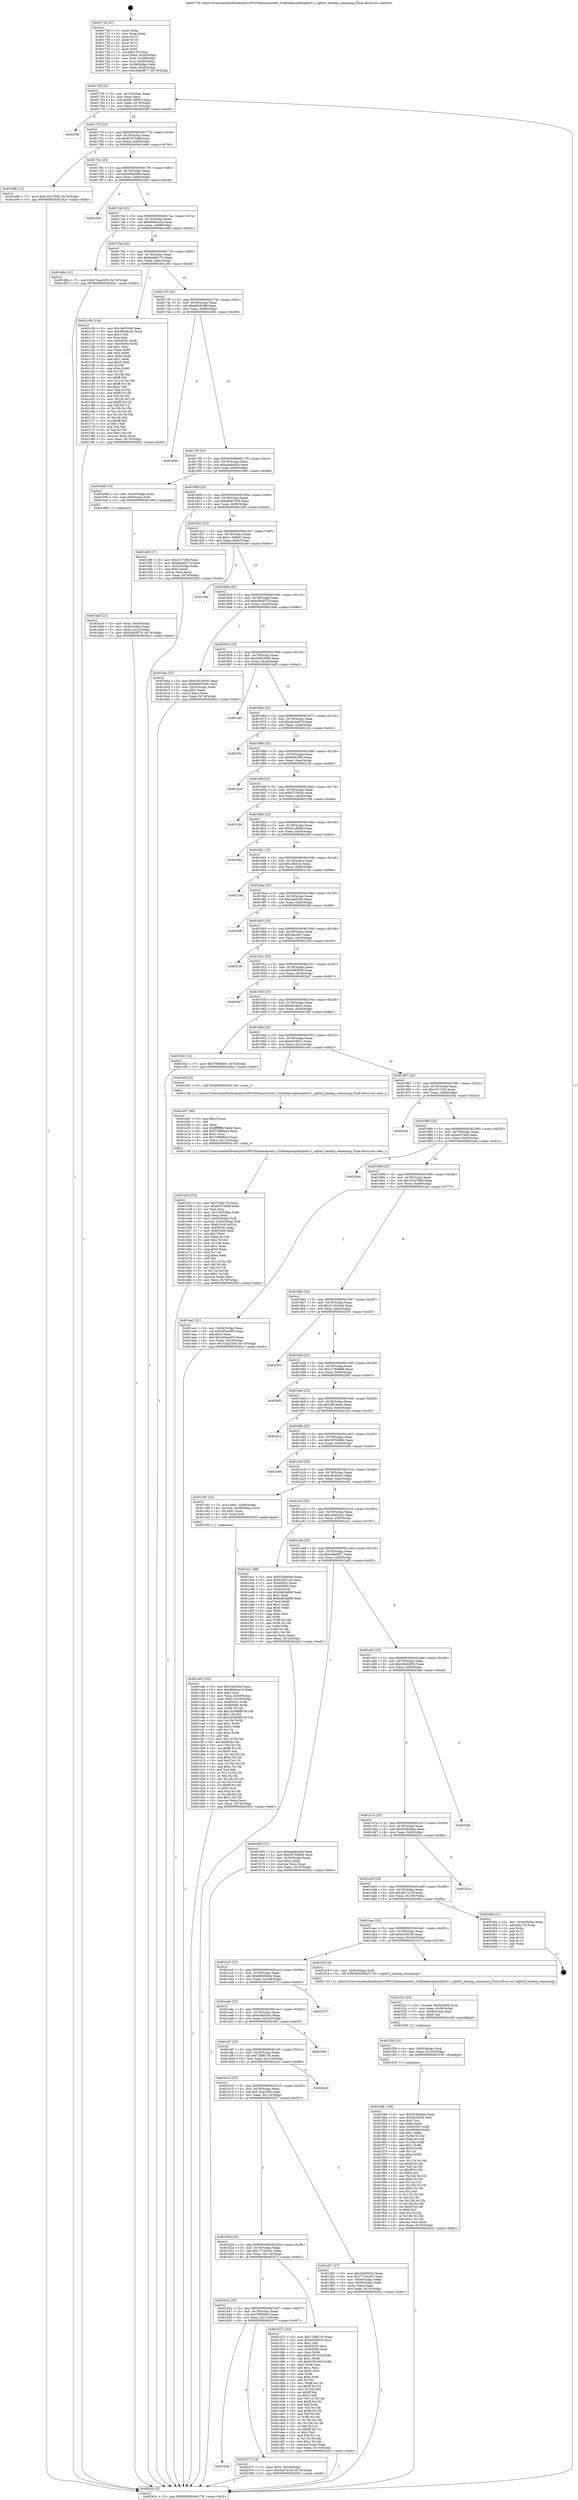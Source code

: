digraph "0x401730" {
  label = "0x401730 (/mnt/c/Users/mathe/Desktop/tcc/POCII/binaries/extr_Craftdepssqlitesqlite3.c_sqlite3_backup_remaining_Final-ollvm.out::main(0))"
  labelloc = "t"
  node[shape=record]

  Entry [label="",width=0.3,height=0.3,shape=circle,fillcolor=black,style=filled]
  "0x40175f" [label="{
     0x40175f [23]\l
     | [instrs]\l
     &nbsp;&nbsp;0x40175f \<+3\>: mov -0x74(%rbp),%eax\l
     &nbsp;&nbsp;0x401762 \<+2\>: mov %eax,%ecx\l
     &nbsp;&nbsp;0x401764 \<+6\>: sub $0x811df934,%ecx\l
     &nbsp;&nbsp;0x40176a \<+3\>: mov %eax,-0x78(%rbp)\l
     &nbsp;&nbsp;0x40176d \<+3\>: mov %ecx,-0x7c(%rbp)\l
     &nbsp;&nbsp;0x401770 \<+6\>: je 00000000004025f6 \<main+0xec6\>\l
  }"]
  "0x4025f6" [label="{
     0x4025f6\l
  }", style=dashed]
  "0x401776" [label="{
     0x401776 [22]\l
     | [instrs]\l
     &nbsp;&nbsp;0x401776 \<+5\>: jmp 000000000040177b \<main+0x4b\>\l
     &nbsp;&nbsp;0x40177b \<+3\>: mov -0x78(%rbp),%eax\l
     &nbsp;&nbsp;0x40177e \<+5\>: sub $0x819756df,%eax\l
     &nbsp;&nbsp;0x401783 \<+3\>: mov %eax,-0x80(%rbp)\l
     &nbsp;&nbsp;0x401786 \<+6\>: je 0000000000401e96 \<main+0x766\>\l
  }"]
  Exit [label="",width=0.3,height=0.3,shape=circle,fillcolor=black,style=filled,peripheries=2]
  "0x401e96" [label="{
     0x401e96 [12]\l
     | [instrs]\l
     &nbsp;&nbsp;0x401e96 \<+7\>: movl $0x142a79d9,-0x74(%rbp)\l
     &nbsp;&nbsp;0x401e9d \<+5\>: jmp 000000000040262c \<main+0xefc\>\l
  }"]
  "0x40178c" [label="{
     0x40178c [25]\l
     | [instrs]\l
     &nbsp;&nbsp;0x40178c \<+5\>: jmp 0000000000401791 \<main+0x61\>\l
     &nbsp;&nbsp;0x401791 \<+3\>: mov -0x78(%rbp),%eax\l
     &nbsp;&nbsp;0x401794 \<+5\>: sub $0x84fa5b8d,%eax\l
     &nbsp;&nbsp;0x401799 \<+6\>: mov %eax,-0x84(%rbp)\l
     &nbsp;&nbsp;0x40179f \<+6\>: je 0000000000402269 \<main+0xb39\>\l
  }"]
  "0x401b5b" [label="{
     0x401b5b\l
  }", style=dashed]
  "0x402269" [label="{
     0x402269\l
  }", style=dashed]
  "0x4017a5" [label="{
     0x4017a5 [25]\l
     | [instrs]\l
     &nbsp;&nbsp;0x4017a5 \<+5\>: jmp 00000000004017aa \<main+0x7a\>\l
     &nbsp;&nbsp;0x4017aa \<+3\>: mov -0x78(%rbp),%eax\l
     &nbsp;&nbsp;0x4017ad \<+5\>: sub $0x86b6ca1d,%eax\l
     &nbsp;&nbsp;0x4017b2 \<+6\>: mov %eax,-0x88(%rbp)\l
     &nbsp;&nbsp;0x4017b8 \<+6\>: je 0000000000401d4b \<main+0x61b\>\l
  }"]
  "0x402477" [label="{
     0x402477 [19]\l
     | [instrs]\l
     &nbsp;&nbsp;0x402477 \<+7\>: movl $0x0,-0x34(%rbp)\l
     &nbsp;&nbsp;0x40247e \<+7\>: movl $0x5a57a10f,-0x74(%rbp)\l
     &nbsp;&nbsp;0x402485 \<+5\>: jmp 000000000040262c \<main+0xefc\>\l
  }"]
  "0x401d4b" [label="{
     0x401d4b [12]\l
     | [instrs]\l
     &nbsp;&nbsp;0x401d4b \<+7\>: movl $0x73aa3295,-0x74(%rbp)\l
     &nbsp;&nbsp;0x401d52 \<+5\>: jmp 000000000040262c \<main+0xefc\>\l
  }"]
  "0x4017be" [label="{
     0x4017be [25]\l
     | [instrs]\l
     &nbsp;&nbsp;0x4017be \<+5\>: jmp 00000000004017c3 \<main+0x93\>\l
     &nbsp;&nbsp;0x4017c3 \<+3\>: mov -0x78(%rbp),%eax\l
     &nbsp;&nbsp;0x4017c6 \<+5\>: sub $0x8ad49170,%eax\l
     &nbsp;&nbsp;0x4017cb \<+6\>: mov %eax,-0x8c(%rbp)\l
     &nbsp;&nbsp;0x4017d1 \<+6\>: je 0000000000401c0b \<main+0x4db\>\l
  }"]
  "0x401f48" [label="{
     0x401f48 [138]\l
     | [instrs]\l
     &nbsp;&nbsp;0x401f48 \<+5\>: mov $0x554b40ae,%eax\l
     &nbsp;&nbsp;0x401f4d \<+5\>: mov $0x9e34d32,%esi\l
     &nbsp;&nbsp;0x401f52 \<+2\>: mov $0x1,%cl\l
     &nbsp;&nbsp;0x401f54 \<+2\>: xor %edx,%edx\l
     &nbsp;&nbsp;0x401f56 \<+8\>: mov 0x40505c,%r8d\l
     &nbsp;&nbsp;0x401f5e \<+8\>: mov 0x405060,%r9d\l
     &nbsp;&nbsp;0x401f66 \<+3\>: sub $0x1,%edx\l
     &nbsp;&nbsp;0x401f69 \<+3\>: mov %r8d,%r10d\l
     &nbsp;&nbsp;0x401f6c \<+3\>: add %edx,%r10d\l
     &nbsp;&nbsp;0x401f6f \<+4\>: imul %r10d,%r8d\l
     &nbsp;&nbsp;0x401f73 \<+4\>: and $0x1,%r8d\l
     &nbsp;&nbsp;0x401f77 \<+4\>: cmp $0x0,%r8d\l
     &nbsp;&nbsp;0x401f7b \<+4\>: sete %r11b\l
     &nbsp;&nbsp;0x401f7f \<+4\>: cmp $0xa,%r9d\l
     &nbsp;&nbsp;0x401f83 \<+3\>: setl %bl\l
     &nbsp;&nbsp;0x401f86 \<+3\>: mov %r11b,%r14b\l
     &nbsp;&nbsp;0x401f89 \<+4\>: xor $0xff,%r14b\l
     &nbsp;&nbsp;0x401f8d \<+3\>: mov %bl,%r15b\l
     &nbsp;&nbsp;0x401f90 \<+4\>: xor $0xff,%r15b\l
     &nbsp;&nbsp;0x401f94 \<+3\>: xor $0x0,%cl\l
     &nbsp;&nbsp;0x401f97 \<+3\>: mov %r14b,%r12b\l
     &nbsp;&nbsp;0x401f9a \<+4\>: and $0x0,%r12b\l
     &nbsp;&nbsp;0x401f9e \<+3\>: and %cl,%r11b\l
     &nbsp;&nbsp;0x401fa1 \<+3\>: mov %r15b,%r13b\l
     &nbsp;&nbsp;0x401fa4 \<+4\>: and $0x0,%r13b\l
     &nbsp;&nbsp;0x401fa8 \<+2\>: and %cl,%bl\l
     &nbsp;&nbsp;0x401faa \<+3\>: or %r11b,%r12b\l
     &nbsp;&nbsp;0x401fad \<+3\>: or %bl,%r13b\l
     &nbsp;&nbsp;0x401fb0 \<+3\>: xor %r13b,%r12b\l
     &nbsp;&nbsp;0x401fb3 \<+3\>: or %r15b,%r14b\l
     &nbsp;&nbsp;0x401fb6 \<+4\>: xor $0xff,%r14b\l
     &nbsp;&nbsp;0x401fba \<+3\>: or $0x0,%cl\l
     &nbsp;&nbsp;0x401fbd \<+3\>: and %cl,%r14b\l
     &nbsp;&nbsp;0x401fc0 \<+3\>: or %r14b,%r12b\l
     &nbsp;&nbsp;0x401fc3 \<+4\>: test $0x1,%r12b\l
     &nbsp;&nbsp;0x401fc7 \<+3\>: cmovne %esi,%eax\l
     &nbsp;&nbsp;0x401fca \<+3\>: mov %eax,-0x74(%rbp)\l
     &nbsp;&nbsp;0x401fcd \<+5\>: jmp 000000000040262c \<main+0xefc\>\l
  }"]
  "0x401c0b" [label="{
     0x401c0b [134]\l
     | [instrs]\l
     &nbsp;&nbsp;0x401c0b \<+5\>: mov $0x3ad534d,%eax\l
     &nbsp;&nbsp;0x401c10 \<+5\>: mov $0x39ce9c42,%ecx\l
     &nbsp;&nbsp;0x401c15 \<+2\>: mov $0x1,%dl\l
     &nbsp;&nbsp;0x401c17 \<+2\>: xor %esi,%esi\l
     &nbsp;&nbsp;0x401c19 \<+7\>: mov 0x40505c,%edi\l
     &nbsp;&nbsp;0x401c20 \<+8\>: mov 0x405060,%r8d\l
     &nbsp;&nbsp;0x401c28 \<+3\>: sub $0x1,%esi\l
     &nbsp;&nbsp;0x401c2b \<+3\>: mov %edi,%r9d\l
     &nbsp;&nbsp;0x401c2e \<+3\>: add %esi,%r9d\l
     &nbsp;&nbsp;0x401c31 \<+4\>: imul %r9d,%edi\l
     &nbsp;&nbsp;0x401c35 \<+3\>: and $0x1,%edi\l
     &nbsp;&nbsp;0x401c38 \<+3\>: cmp $0x0,%edi\l
     &nbsp;&nbsp;0x401c3b \<+4\>: sete %r10b\l
     &nbsp;&nbsp;0x401c3f \<+4\>: cmp $0xa,%r8d\l
     &nbsp;&nbsp;0x401c43 \<+4\>: setl %r11b\l
     &nbsp;&nbsp;0x401c47 \<+3\>: mov %r10b,%bl\l
     &nbsp;&nbsp;0x401c4a \<+3\>: xor $0xff,%bl\l
     &nbsp;&nbsp;0x401c4d \<+3\>: mov %r11b,%r14b\l
     &nbsp;&nbsp;0x401c50 \<+4\>: xor $0xff,%r14b\l
     &nbsp;&nbsp;0x401c54 \<+3\>: xor $0x1,%dl\l
     &nbsp;&nbsp;0x401c57 \<+3\>: mov %bl,%r15b\l
     &nbsp;&nbsp;0x401c5a \<+4\>: and $0xff,%r15b\l
     &nbsp;&nbsp;0x401c5e \<+3\>: and %dl,%r10b\l
     &nbsp;&nbsp;0x401c61 \<+3\>: mov %r14b,%r12b\l
     &nbsp;&nbsp;0x401c64 \<+4\>: and $0xff,%r12b\l
     &nbsp;&nbsp;0x401c68 \<+3\>: and %dl,%r11b\l
     &nbsp;&nbsp;0x401c6b \<+3\>: or %r10b,%r15b\l
     &nbsp;&nbsp;0x401c6e \<+3\>: or %r11b,%r12b\l
     &nbsp;&nbsp;0x401c71 \<+3\>: xor %r12b,%r15b\l
     &nbsp;&nbsp;0x401c74 \<+3\>: or %r14b,%bl\l
     &nbsp;&nbsp;0x401c77 \<+3\>: xor $0xff,%bl\l
     &nbsp;&nbsp;0x401c7a \<+3\>: or $0x1,%dl\l
     &nbsp;&nbsp;0x401c7d \<+2\>: and %dl,%bl\l
     &nbsp;&nbsp;0x401c7f \<+3\>: or %bl,%r15b\l
     &nbsp;&nbsp;0x401c82 \<+4\>: test $0x1,%r15b\l
     &nbsp;&nbsp;0x401c86 \<+3\>: cmovne %ecx,%eax\l
     &nbsp;&nbsp;0x401c89 \<+3\>: mov %eax,-0x74(%rbp)\l
     &nbsp;&nbsp;0x401c8c \<+5\>: jmp 000000000040262c \<main+0xefc\>\l
  }"]
  "0x4017d7" [label="{
     0x4017d7 [25]\l
     | [instrs]\l
     &nbsp;&nbsp;0x4017d7 \<+5\>: jmp 00000000004017dc \<main+0xac\>\l
     &nbsp;&nbsp;0x4017dc \<+3\>: mov -0x78(%rbp),%eax\l
     &nbsp;&nbsp;0x4017df \<+5\>: sub $0xa064c0f8,%eax\l
     &nbsp;&nbsp;0x4017e4 \<+6\>: mov %eax,-0x90(%rbp)\l
     &nbsp;&nbsp;0x4017ea \<+6\>: je 0000000000402466 \<main+0xd36\>\l
  }"]
  "0x401f39" [label="{
     0x401f39 [15]\l
     | [instrs]\l
     &nbsp;&nbsp;0x401f39 \<+4\>: mov -0x50(%rbp),%rdi\l
     &nbsp;&nbsp;0x401f3d \<+6\>: mov %eax,-0x124(%rbp)\l
     &nbsp;&nbsp;0x401f43 \<+5\>: call 0000000000401030 \<free@plt\>\l
     | [calls]\l
     &nbsp;&nbsp;0x401030 \{1\} (unknown)\l
  }"]
  "0x402466" [label="{
     0x402466\l
  }", style=dashed]
  "0x4017f0" [label="{
     0x4017f0 [25]\l
     | [instrs]\l
     &nbsp;&nbsp;0x4017f0 \<+5\>: jmp 00000000004017f5 \<main+0xc5\>\l
     &nbsp;&nbsp;0x4017f5 \<+3\>: mov -0x78(%rbp),%eax\l
     &nbsp;&nbsp;0x4017f8 \<+5\>: sub $0xaaa6a43d,%eax\l
     &nbsp;&nbsp;0x4017fd \<+6\>: mov %eax,-0x94(%rbp)\l
     &nbsp;&nbsp;0x401803 \<+6\>: je 0000000000401b98 \<main+0x468\>\l
  }"]
  "0x401f22" [label="{
     0x401f22 [23]\l
     | [instrs]\l
     &nbsp;&nbsp;0x401f22 \<+10\>: movabs $0x4030d6,%rdi\l
     &nbsp;&nbsp;0x401f2c \<+3\>: mov %eax,-0x58(%rbp)\l
     &nbsp;&nbsp;0x401f2f \<+3\>: mov -0x58(%rbp),%esi\l
     &nbsp;&nbsp;0x401f32 \<+2\>: mov $0x0,%al\l
     &nbsp;&nbsp;0x401f34 \<+5\>: call 0000000000401040 \<printf@plt\>\l
     | [calls]\l
     &nbsp;&nbsp;0x401040 \{1\} (unknown)\l
  }"]
  "0x401b98" [label="{
     0x401b98 [13]\l
     | [instrs]\l
     &nbsp;&nbsp;0x401b98 \<+4\>: mov -0x40(%rbp),%rax\l
     &nbsp;&nbsp;0x401b9c \<+4\>: mov 0x8(%rax),%rdi\l
     &nbsp;&nbsp;0x401ba0 \<+5\>: call 0000000000401060 \<atoi@plt\>\l
     | [calls]\l
     &nbsp;&nbsp;0x401060 \{1\} (unknown)\l
  }"]
  "0x401809" [label="{
     0x401809 [25]\l
     | [instrs]\l
     &nbsp;&nbsp;0x401809 \<+5\>: jmp 000000000040180e \<main+0xde\>\l
     &nbsp;&nbsp;0x40180e \<+3\>: mov -0x78(%rbp),%eax\l
     &nbsp;&nbsp;0x401811 \<+5\>: sub $0xb8de7004,%eax\l
     &nbsp;&nbsp;0x401816 \<+6\>: mov %eax,-0x98(%rbp)\l
     &nbsp;&nbsp;0x40181c \<+6\>: je 0000000000401bf0 \<main+0x4c0\>\l
  }"]
  "0x401e2f" [label="{
     0x401e2f [103]\l
     | [instrs]\l
     &nbsp;&nbsp;0x401e2f \<+5\>: mov $0x720fb730,%ecx\l
     &nbsp;&nbsp;0x401e34 \<+5\>: mov $0x819756df,%edx\l
     &nbsp;&nbsp;0x401e39 \<+2\>: xor %esi,%esi\l
     &nbsp;&nbsp;0x401e3b \<+6\>: mov -0x120(%rbp),%edi\l
     &nbsp;&nbsp;0x401e41 \<+3\>: imul %eax,%edi\l
     &nbsp;&nbsp;0x401e44 \<+4\>: mov -0x50(%rbp),%r8\l
     &nbsp;&nbsp;0x401e48 \<+4\>: movslq -0x54(%rbp),%r9\l
     &nbsp;&nbsp;0x401e4c \<+4\>: mov %edi,(%r8,%r9,4)\l
     &nbsp;&nbsp;0x401e50 \<+7\>: mov 0x40505c,%eax\l
     &nbsp;&nbsp;0x401e57 \<+7\>: mov 0x405060,%edi\l
     &nbsp;&nbsp;0x401e5e \<+3\>: sub $0x1,%esi\l
     &nbsp;&nbsp;0x401e61 \<+3\>: mov %eax,%r10d\l
     &nbsp;&nbsp;0x401e64 \<+3\>: add %esi,%r10d\l
     &nbsp;&nbsp;0x401e67 \<+4\>: imul %r10d,%eax\l
     &nbsp;&nbsp;0x401e6b \<+3\>: and $0x1,%eax\l
     &nbsp;&nbsp;0x401e6e \<+3\>: cmp $0x0,%eax\l
     &nbsp;&nbsp;0x401e71 \<+4\>: sete %r11b\l
     &nbsp;&nbsp;0x401e75 \<+3\>: cmp $0xa,%edi\l
     &nbsp;&nbsp;0x401e78 \<+3\>: setl %bl\l
     &nbsp;&nbsp;0x401e7b \<+3\>: mov %r11b,%r14b\l
     &nbsp;&nbsp;0x401e7e \<+3\>: and %bl,%r14b\l
     &nbsp;&nbsp;0x401e81 \<+3\>: xor %bl,%r11b\l
     &nbsp;&nbsp;0x401e84 \<+3\>: or %r11b,%r14b\l
     &nbsp;&nbsp;0x401e87 \<+4\>: test $0x1,%r14b\l
     &nbsp;&nbsp;0x401e8b \<+3\>: cmovne %edx,%ecx\l
     &nbsp;&nbsp;0x401e8e \<+3\>: mov %ecx,-0x74(%rbp)\l
     &nbsp;&nbsp;0x401e91 \<+5\>: jmp 000000000040262c \<main+0xefc\>\l
  }"]
  "0x401bf0" [label="{
     0x401bf0 [27]\l
     | [instrs]\l
     &nbsp;&nbsp;0x401bf0 \<+5\>: mov $0xc0173b0,%eax\l
     &nbsp;&nbsp;0x401bf5 \<+5\>: mov $0x8ad49170,%ecx\l
     &nbsp;&nbsp;0x401bfa \<+3\>: mov -0x2c(%rbp),%edx\l
     &nbsp;&nbsp;0x401bfd \<+3\>: cmp $0x0,%edx\l
     &nbsp;&nbsp;0x401c00 \<+3\>: cmove %ecx,%eax\l
     &nbsp;&nbsp;0x401c03 \<+3\>: mov %eax,-0x74(%rbp)\l
     &nbsp;&nbsp;0x401c06 \<+5\>: jmp 000000000040262c \<main+0xefc\>\l
  }"]
  "0x401822" [label="{
     0x401822 [25]\l
     | [instrs]\l
     &nbsp;&nbsp;0x401822 \<+5\>: jmp 0000000000401827 \<main+0xf7\>\l
     &nbsp;&nbsp;0x401827 \<+3\>: mov -0x78(%rbp),%eax\l
     &nbsp;&nbsp;0x40182a \<+5\>: sub $0xc13e8bf1,%eax\l
     &nbsp;&nbsp;0x40182f \<+6\>: mov %eax,-0x9c(%rbp)\l
     &nbsp;&nbsp;0x401835 \<+6\>: je 0000000000401fde \<main+0x8ae\>\l
  }"]
  "0x401e07" [label="{
     0x401e07 [40]\l
     | [instrs]\l
     &nbsp;&nbsp;0x401e07 \<+5\>: mov $0x2,%ecx\l
     &nbsp;&nbsp;0x401e0c \<+1\>: cltd\l
     &nbsp;&nbsp;0x401e0d \<+2\>: idiv %ecx\l
     &nbsp;&nbsp;0x401e0f \<+6\>: imul $0xfffffffe,%edx,%ecx\l
     &nbsp;&nbsp;0x401e15 \<+6\>: add $0x73989be3,%ecx\l
     &nbsp;&nbsp;0x401e1b \<+3\>: add $0x1,%ecx\l
     &nbsp;&nbsp;0x401e1e \<+6\>: sub $0x73989be3,%ecx\l
     &nbsp;&nbsp;0x401e24 \<+6\>: mov %ecx,-0x120(%rbp)\l
     &nbsp;&nbsp;0x401e2a \<+5\>: call 0000000000401160 \<next_i\>\l
     | [calls]\l
     &nbsp;&nbsp;0x401160 \{1\} (/mnt/c/Users/mathe/Desktop/tcc/POCII/binaries/extr_Craftdepssqlitesqlite3.c_sqlite3_backup_remaining_Final-ollvm.out::next_i)\l
  }"]
  "0x401fde" [label="{
     0x401fde\l
  }", style=dashed]
  "0x40183b" [label="{
     0x40183b [25]\l
     | [instrs]\l
     &nbsp;&nbsp;0x40183b \<+5\>: jmp 0000000000401840 \<main+0x110\>\l
     &nbsp;&nbsp;0x401840 \<+3\>: mov -0x78(%rbp),%eax\l
     &nbsp;&nbsp;0x401843 \<+5\>: sub $0xc563f579,%eax\l
     &nbsp;&nbsp;0x401848 \<+6\>: mov %eax,-0xa0(%rbp)\l
     &nbsp;&nbsp;0x40184e \<+6\>: je 0000000000401bba \<main+0x48a\>\l
  }"]
  "0x401b42" [label="{
     0x401b42 [25]\l
     | [instrs]\l
     &nbsp;&nbsp;0x401b42 \<+5\>: jmp 0000000000401b47 \<main+0x417\>\l
     &nbsp;&nbsp;0x401b47 \<+3\>: mov -0x78(%rbp),%eax\l
     &nbsp;&nbsp;0x401b4a \<+5\>: sub $0x798f48e5,%eax\l
     &nbsp;&nbsp;0x401b4f \<+6\>: mov %eax,-0x11c(%rbp)\l
     &nbsp;&nbsp;0x401b55 \<+6\>: je 0000000000402477 \<main+0xd47\>\l
  }"]
  "0x401bba" [label="{
     0x401bba [27]\l
     | [instrs]\l
     &nbsp;&nbsp;0x401bba \<+5\>: mov $0xd3824006,%eax\l
     &nbsp;&nbsp;0x401bbf \<+5\>: mov $0xb8de7004,%ecx\l
     &nbsp;&nbsp;0x401bc4 \<+3\>: mov -0x2c(%rbp),%edx\l
     &nbsp;&nbsp;0x401bc7 \<+3\>: cmp $0x1,%edx\l
     &nbsp;&nbsp;0x401bca \<+3\>: cmovl %ecx,%eax\l
     &nbsp;&nbsp;0x401bcd \<+3\>: mov %eax,-0x74(%rbp)\l
     &nbsp;&nbsp;0x401bd0 \<+5\>: jmp 000000000040262c \<main+0xefc\>\l
  }"]
  "0x401854" [label="{
     0x401854 [25]\l
     | [instrs]\l
     &nbsp;&nbsp;0x401854 \<+5\>: jmp 0000000000401859 \<main+0x129\>\l
     &nbsp;&nbsp;0x401859 \<+3\>: mov -0x78(%rbp),%eax\l
     &nbsp;&nbsp;0x40185c \<+5\>: sub $0xd3824006,%eax\l
     &nbsp;&nbsp;0x401861 \<+6\>: mov %eax,-0xa4(%rbp)\l
     &nbsp;&nbsp;0x401867 \<+6\>: je 0000000000401bd5 \<main+0x4a5\>\l
  }"]
  "0x401d72" [label="{
     0x401d72 [144]\l
     | [instrs]\l
     &nbsp;&nbsp;0x401d72 \<+5\>: mov $0x720fb730,%eax\l
     &nbsp;&nbsp;0x401d77 \<+5\>: mov $0xa029d23,%ecx\l
     &nbsp;&nbsp;0x401d7c \<+2\>: mov $0x1,%dl\l
     &nbsp;&nbsp;0x401d7e \<+7\>: mov 0x40505c,%esi\l
     &nbsp;&nbsp;0x401d85 \<+7\>: mov 0x405060,%edi\l
     &nbsp;&nbsp;0x401d8c \<+3\>: mov %esi,%r8d\l
     &nbsp;&nbsp;0x401d8f \<+7\>: add $0x61f519c8,%r8d\l
     &nbsp;&nbsp;0x401d96 \<+4\>: sub $0x1,%r8d\l
     &nbsp;&nbsp;0x401d9a \<+7\>: sub $0x61f519c8,%r8d\l
     &nbsp;&nbsp;0x401da1 \<+4\>: imul %r8d,%esi\l
     &nbsp;&nbsp;0x401da5 \<+3\>: and $0x1,%esi\l
     &nbsp;&nbsp;0x401da8 \<+3\>: cmp $0x0,%esi\l
     &nbsp;&nbsp;0x401dab \<+4\>: sete %r9b\l
     &nbsp;&nbsp;0x401daf \<+3\>: cmp $0xa,%edi\l
     &nbsp;&nbsp;0x401db2 \<+4\>: setl %r10b\l
     &nbsp;&nbsp;0x401db6 \<+3\>: mov %r9b,%r11b\l
     &nbsp;&nbsp;0x401db9 \<+4\>: xor $0xff,%r11b\l
     &nbsp;&nbsp;0x401dbd \<+3\>: mov %r10b,%bl\l
     &nbsp;&nbsp;0x401dc0 \<+3\>: xor $0xff,%bl\l
     &nbsp;&nbsp;0x401dc3 \<+3\>: xor $0x1,%dl\l
     &nbsp;&nbsp;0x401dc6 \<+3\>: mov %r11b,%r14b\l
     &nbsp;&nbsp;0x401dc9 \<+4\>: and $0xff,%r14b\l
     &nbsp;&nbsp;0x401dcd \<+3\>: and %dl,%r9b\l
     &nbsp;&nbsp;0x401dd0 \<+3\>: mov %bl,%r15b\l
     &nbsp;&nbsp;0x401dd3 \<+4\>: and $0xff,%r15b\l
     &nbsp;&nbsp;0x401dd7 \<+3\>: and %dl,%r10b\l
     &nbsp;&nbsp;0x401dda \<+3\>: or %r9b,%r14b\l
     &nbsp;&nbsp;0x401ddd \<+3\>: or %r10b,%r15b\l
     &nbsp;&nbsp;0x401de0 \<+3\>: xor %r15b,%r14b\l
     &nbsp;&nbsp;0x401de3 \<+3\>: or %bl,%r11b\l
     &nbsp;&nbsp;0x401de6 \<+4\>: xor $0xff,%r11b\l
     &nbsp;&nbsp;0x401dea \<+3\>: or $0x1,%dl\l
     &nbsp;&nbsp;0x401ded \<+3\>: and %dl,%r11b\l
     &nbsp;&nbsp;0x401df0 \<+3\>: or %r11b,%r14b\l
     &nbsp;&nbsp;0x401df3 \<+4\>: test $0x1,%r14b\l
     &nbsp;&nbsp;0x401df7 \<+3\>: cmovne %ecx,%eax\l
     &nbsp;&nbsp;0x401dfa \<+3\>: mov %eax,-0x74(%rbp)\l
     &nbsp;&nbsp;0x401dfd \<+5\>: jmp 000000000040262c \<main+0xefc\>\l
  }"]
  "0x401bd5" [label="{
     0x401bd5\l
  }", style=dashed]
  "0x40186d" [label="{
     0x40186d [25]\l
     | [instrs]\l
     &nbsp;&nbsp;0x40186d \<+5\>: jmp 0000000000401872 \<main+0x142\>\l
     &nbsp;&nbsp;0x401872 \<+3\>: mov -0x78(%rbp),%eax\l
     &nbsp;&nbsp;0x401875 \<+5\>: sub $0xda3ad97f,%eax\l
     &nbsp;&nbsp;0x40187a \<+6\>: mov %eax,-0xa8(%rbp)\l
     &nbsp;&nbsp;0x401880 \<+6\>: je 000000000040233c \<main+0xc0c\>\l
  }"]
  "0x401b29" [label="{
     0x401b29 [25]\l
     | [instrs]\l
     &nbsp;&nbsp;0x401b29 \<+5\>: jmp 0000000000401b2e \<main+0x3fe\>\l
     &nbsp;&nbsp;0x401b2e \<+3\>: mov -0x78(%rbp),%eax\l
     &nbsp;&nbsp;0x401b31 \<+5\>: sub $0x7710a341,%eax\l
     &nbsp;&nbsp;0x401b36 \<+6\>: mov %eax,-0x118(%rbp)\l
     &nbsp;&nbsp;0x401b3c \<+6\>: je 0000000000401d72 \<main+0x642\>\l
  }"]
  "0x40233c" [label="{
     0x40233c\l
  }", style=dashed]
  "0x401886" [label="{
     0x401886 [25]\l
     | [instrs]\l
     &nbsp;&nbsp;0x401886 \<+5\>: jmp 000000000040188b \<main+0x15b\>\l
     &nbsp;&nbsp;0x40188b \<+3\>: mov -0x78(%rbp),%eax\l
     &nbsp;&nbsp;0x40188e \<+5\>: sub $0xf0003f5b,%eax\l
     &nbsp;&nbsp;0x401893 \<+6\>: mov %eax,-0xac(%rbp)\l
     &nbsp;&nbsp;0x401899 \<+6\>: je 00000000004022c8 \<main+0xb98\>\l
  }"]
  "0x401d57" [label="{
     0x401d57 [27]\l
     | [instrs]\l
     &nbsp;&nbsp;0x401d57 \<+5\>: mov $0x3da6543c,%eax\l
     &nbsp;&nbsp;0x401d5c \<+5\>: mov $0x7710a341,%ecx\l
     &nbsp;&nbsp;0x401d61 \<+3\>: mov -0x54(%rbp),%edx\l
     &nbsp;&nbsp;0x401d64 \<+3\>: cmp -0x48(%rbp),%edx\l
     &nbsp;&nbsp;0x401d67 \<+3\>: cmovl %ecx,%eax\l
     &nbsp;&nbsp;0x401d6a \<+3\>: mov %eax,-0x74(%rbp)\l
     &nbsp;&nbsp;0x401d6d \<+5\>: jmp 000000000040262c \<main+0xefc\>\l
  }"]
  "0x4022c8" [label="{
     0x4022c8\l
  }", style=dashed]
  "0x40189f" [label="{
     0x40189f [25]\l
     | [instrs]\l
     &nbsp;&nbsp;0x40189f \<+5\>: jmp 00000000004018a4 \<main+0x174\>\l
     &nbsp;&nbsp;0x4018a4 \<+3\>: mov -0x78(%rbp),%eax\l
     &nbsp;&nbsp;0x4018a7 \<+5\>: sub $0xf727f63d,%eax\l
     &nbsp;&nbsp;0x4018ac \<+6\>: mov %eax,-0xb0(%rbp)\l
     &nbsp;&nbsp;0x4018b2 \<+6\>: je 0000000000402194 \<main+0xa64\>\l
  }"]
  "0x401b10" [label="{
     0x401b10 [25]\l
     | [instrs]\l
     &nbsp;&nbsp;0x401b10 \<+5\>: jmp 0000000000401b15 \<main+0x3e5\>\l
     &nbsp;&nbsp;0x401b15 \<+3\>: mov -0x78(%rbp),%eax\l
     &nbsp;&nbsp;0x401b18 \<+5\>: sub $0x73aa3295,%eax\l
     &nbsp;&nbsp;0x401b1d \<+6\>: mov %eax,-0x114(%rbp)\l
     &nbsp;&nbsp;0x401b23 \<+6\>: je 0000000000401d57 \<main+0x627\>\l
  }"]
  "0x402194" [label="{
     0x402194\l
  }", style=dashed]
  "0x4018b8" [label="{
     0x4018b8 [25]\l
     | [instrs]\l
     &nbsp;&nbsp;0x4018b8 \<+5\>: jmp 00000000004018bd \<main+0x18d\>\l
     &nbsp;&nbsp;0x4018bd \<+3\>: mov -0x78(%rbp),%eax\l
     &nbsp;&nbsp;0x4018c0 \<+5\>: sub $0xfb1c8994,%eax\l
     &nbsp;&nbsp;0x4018c5 \<+6\>: mov %eax,-0xb4(%rbp)\l
     &nbsp;&nbsp;0x4018cb \<+6\>: je 000000000040206e \<main+0x93e\>\l
  }"]
  "0x4024cd" [label="{
     0x4024cd\l
  }", style=dashed]
  "0x40206e" [label="{
     0x40206e\l
  }", style=dashed]
  "0x4018d1" [label="{
     0x4018d1 [25]\l
     | [instrs]\l
     &nbsp;&nbsp;0x4018d1 \<+5\>: jmp 00000000004018d6 \<main+0x1a6\>\l
     &nbsp;&nbsp;0x4018d6 \<+3\>: mov -0x78(%rbp),%eax\l
     &nbsp;&nbsp;0x4018d9 \<+5\>: sub $0x185fc3c,%eax\l
     &nbsp;&nbsp;0x4018de \<+6\>: mov %eax,-0xb8(%rbp)\l
     &nbsp;&nbsp;0x4018e4 \<+6\>: je 000000000040210e \<main+0x9de\>\l
  }"]
  "0x401af7" [label="{
     0x401af7 [25]\l
     | [instrs]\l
     &nbsp;&nbsp;0x401af7 \<+5\>: jmp 0000000000401afc \<main+0x3cc\>\l
     &nbsp;&nbsp;0x401afc \<+3\>: mov -0x78(%rbp),%eax\l
     &nbsp;&nbsp;0x401aff \<+5\>: sub $0x720fb730,%eax\l
     &nbsp;&nbsp;0x401b04 \<+6\>: mov %eax,-0x110(%rbp)\l
     &nbsp;&nbsp;0x401b0a \<+6\>: je 00000000004024cd \<main+0xd9d\>\l
  }"]
  "0x40210e" [label="{
     0x40210e\l
  }", style=dashed]
  "0x4018ea" [label="{
     0x4018ea [25]\l
     | [instrs]\l
     &nbsp;&nbsp;0x4018ea \<+5\>: jmp 00000000004018ef \<main+0x1bf\>\l
     &nbsp;&nbsp;0x4018ef \<+3\>: mov -0x78(%rbp),%eax\l
     &nbsp;&nbsp;0x4018f2 \<+5\>: sub $0x3ad534d,%eax\l
     &nbsp;&nbsp;0x4018f7 \<+6\>: mov %eax,-0xbc(%rbp)\l
     &nbsp;&nbsp;0x4018fd \<+6\>: je 000000000040249f \<main+0xd6f\>\l
  }"]
  "0x402583" [label="{
     0x402583\l
  }", style=dashed]
  "0x40249f" [label="{
     0x40249f\l
  }", style=dashed]
  "0x401903" [label="{
     0x401903 [25]\l
     | [instrs]\l
     &nbsp;&nbsp;0x401903 \<+5\>: jmp 0000000000401908 \<main+0x1d8\>\l
     &nbsp;&nbsp;0x401908 \<+3\>: mov -0x78(%rbp),%eax\l
     &nbsp;&nbsp;0x40190b \<+5\>: sub $0x3dcedf1,%eax\l
     &nbsp;&nbsp;0x401910 \<+6\>: mov %eax,-0xc0(%rbp)\l
     &nbsp;&nbsp;0x401916 \<+6\>: je 0000000000402330 \<main+0xc00\>\l
  }"]
  "0x401ade" [label="{
     0x401ade [25]\l
     | [instrs]\l
     &nbsp;&nbsp;0x401ade \<+5\>: jmp 0000000000401ae3 \<main+0x3b3\>\l
     &nbsp;&nbsp;0x401ae3 \<+3\>: mov -0x78(%rbp),%eax\l
     &nbsp;&nbsp;0x401ae6 \<+5\>: sub $0x6c8e950a,%eax\l
     &nbsp;&nbsp;0x401aeb \<+6\>: mov %eax,-0x10c(%rbp)\l
     &nbsp;&nbsp;0x401af1 \<+6\>: je 0000000000402583 \<main+0xe53\>\l
  }"]
  "0x402330" [label="{
     0x402330\l
  }", style=dashed]
  "0x40191c" [label="{
     0x40191c [25]\l
     | [instrs]\l
     &nbsp;&nbsp;0x40191c \<+5\>: jmp 0000000000401921 \<main+0x1f1\>\l
     &nbsp;&nbsp;0x401921 \<+3\>: mov -0x78(%rbp),%eax\l
     &nbsp;&nbsp;0x401924 \<+5\>: sub $0x5d95b64,%eax\l
     &nbsp;&nbsp;0x401929 \<+6\>: mov %eax,-0xc4(%rbp)\l
     &nbsp;&nbsp;0x40192f \<+6\>: je 00000000004020e7 \<main+0x9b7\>\l
  }"]
  "0x402275" [label="{
     0x402275\l
  }", style=dashed]
  "0x4020e7" [label="{
     0x4020e7\l
  }", style=dashed]
  "0x401935" [label="{
     0x401935 [25]\l
     | [instrs]\l
     &nbsp;&nbsp;0x401935 \<+5\>: jmp 000000000040193a \<main+0x20a\>\l
     &nbsp;&nbsp;0x40193a \<+3\>: mov -0x78(%rbp),%eax\l
     &nbsp;&nbsp;0x40193d \<+5\>: sub $0x9e34d32,%eax\l
     &nbsp;&nbsp;0x401942 \<+6\>: mov %eax,-0xc8(%rbp)\l
     &nbsp;&nbsp;0x401948 \<+6\>: je 0000000000401fd2 \<main+0x8a2\>\l
  }"]
  "0x401ac5" [label="{
     0x401ac5 [25]\l
     | [instrs]\l
     &nbsp;&nbsp;0x401ac5 \<+5\>: jmp 0000000000401aca \<main+0x39a\>\l
     &nbsp;&nbsp;0x401aca \<+3\>: mov -0x78(%rbp),%eax\l
     &nbsp;&nbsp;0x401acd \<+5\>: sub $0x66829dd4,%eax\l
     &nbsp;&nbsp;0x401ad2 \<+6\>: mov %eax,-0x108(%rbp)\l
     &nbsp;&nbsp;0x401ad8 \<+6\>: je 0000000000402275 \<main+0xb45\>\l
  }"]
  "0x401fd2" [label="{
     0x401fd2 [12]\l
     | [instrs]\l
     &nbsp;&nbsp;0x401fd2 \<+7\>: movl $0x798f48e5,-0x74(%rbp)\l
     &nbsp;&nbsp;0x401fd9 \<+5\>: jmp 000000000040262c \<main+0xefc\>\l
  }"]
  "0x40194e" [label="{
     0x40194e [25]\l
     | [instrs]\l
     &nbsp;&nbsp;0x40194e \<+5\>: jmp 0000000000401953 \<main+0x223\>\l
     &nbsp;&nbsp;0x401953 \<+3\>: mov -0x78(%rbp),%eax\l
     &nbsp;&nbsp;0x401956 \<+5\>: sub $0xa029d23,%eax\l
     &nbsp;&nbsp;0x40195b \<+6\>: mov %eax,-0xcc(%rbp)\l
     &nbsp;&nbsp;0x401961 \<+6\>: je 0000000000401e02 \<main+0x6d2\>\l
  }"]
  "0x401f19" [label="{
     0x401f19 [9]\l
     | [instrs]\l
     &nbsp;&nbsp;0x401f19 \<+4\>: mov -0x50(%rbp),%rdi\l
     &nbsp;&nbsp;0x401f1d \<+5\>: call 0000000000401720 \<sqlite3_backup_remaining\>\l
     | [calls]\l
     &nbsp;&nbsp;0x401720 \{1\} (/mnt/c/Users/mathe/Desktop/tcc/POCII/binaries/extr_Craftdepssqlitesqlite3.c_sqlite3_backup_remaining_Final-ollvm.out::sqlite3_backup_remaining)\l
  }"]
  "0x401e02" [label="{
     0x401e02 [5]\l
     | [instrs]\l
     &nbsp;&nbsp;0x401e02 \<+5\>: call 0000000000401160 \<next_i\>\l
     | [calls]\l
     &nbsp;&nbsp;0x401160 \{1\} (/mnt/c/Users/mathe/Desktop/tcc/POCII/binaries/extr_Craftdepssqlitesqlite3.c_sqlite3_backup_remaining_Final-ollvm.out::next_i)\l
  }"]
  "0x401967" [label="{
     0x401967 [25]\l
     | [instrs]\l
     &nbsp;&nbsp;0x401967 \<+5\>: jmp 000000000040196c \<main+0x23c\>\l
     &nbsp;&nbsp;0x40196c \<+3\>: mov -0x78(%rbp),%eax\l
     &nbsp;&nbsp;0x40196f \<+5\>: sub $0xc0173b0,%eax\l
     &nbsp;&nbsp;0x401974 \<+6\>: mov %eax,-0xd0(%rbp)\l
     &nbsp;&nbsp;0x40197a \<+6\>: je 000000000040245a \<main+0xd2a\>\l
  }"]
  "0x401aac" [label="{
     0x401aac [25]\l
     | [instrs]\l
     &nbsp;&nbsp;0x401aac \<+5\>: jmp 0000000000401ab1 \<main+0x381\>\l
     &nbsp;&nbsp;0x401ab1 \<+3\>: mov -0x78(%rbp),%eax\l
     &nbsp;&nbsp;0x401ab4 \<+5\>: sub $0x633f21fe,%eax\l
     &nbsp;&nbsp;0x401ab9 \<+6\>: mov %eax,-0x104(%rbp)\l
     &nbsp;&nbsp;0x401abf \<+6\>: je 0000000000401f19 \<main+0x7e9\>\l
  }"]
  "0x40245a" [label="{
     0x40245a\l
  }", style=dashed]
  "0x401980" [label="{
     0x401980 [25]\l
     | [instrs]\l
     &nbsp;&nbsp;0x401980 \<+5\>: jmp 0000000000401985 \<main+0x255\>\l
     &nbsp;&nbsp;0x401985 \<+3\>: mov -0x78(%rbp),%eax\l
     &nbsp;&nbsp;0x401988 \<+5\>: sub $0xec079cd,%eax\l
     &nbsp;&nbsp;0x40198d \<+6\>: mov %eax,-0xd4(%rbp)\l
     &nbsp;&nbsp;0x401993 \<+6\>: je 000000000040244e \<main+0xd1e\>\l
  }"]
  "0x40248a" [label="{
     0x40248a [21]\l
     | [instrs]\l
     &nbsp;&nbsp;0x40248a \<+3\>: mov -0x34(%rbp),%eax\l
     &nbsp;&nbsp;0x40248d \<+7\>: add $0x118,%rsp\l
     &nbsp;&nbsp;0x402494 \<+1\>: pop %rbx\l
     &nbsp;&nbsp;0x402495 \<+2\>: pop %r12\l
     &nbsp;&nbsp;0x402497 \<+2\>: pop %r13\l
     &nbsp;&nbsp;0x402499 \<+2\>: pop %r14\l
     &nbsp;&nbsp;0x40249b \<+2\>: pop %r15\l
     &nbsp;&nbsp;0x40249d \<+1\>: pop %rbp\l
     &nbsp;&nbsp;0x40249e \<+1\>: ret\l
  }"]
  "0x40244e" [label="{
     0x40244e\l
  }", style=dashed]
  "0x401999" [label="{
     0x401999 [25]\l
     | [instrs]\l
     &nbsp;&nbsp;0x401999 \<+5\>: jmp 000000000040199e \<main+0x26e\>\l
     &nbsp;&nbsp;0x40199e \<+3\>: mov -0x78(%rbp),%eax\l
     &nbsp;&nbsp;0x4019a1 \<+5\>: sub $0x142a79d9,%eax\l
     &nbsp;&nbsp;0x4019a6 \<+6\>: mov %eax,-0xd8(%rbp)\l
     &nbsp;&nbsp;0x4019ac \<+6\>: je 0000000000401ea2 \<main+0x772\>\l
  }"]
  "0x401a93" [label="{
     0x401a93 [25]\l
     | [instrs]\l
     &nbsp;&nbsp;0x401a93 \<+5\>: jmp 0000000000401a98 \<main+0x368\>\l
     &nbsp;&nbsp;0x401a98 \<+3\>: mov -0x78(%rbp),%eax\l
     &nbsp;&nbsp;0x401a9b \<+5\>: sub $0x5a57a10f,%eax\l
     &nbsp;&nbsp;0x401aa0 \<+6\>: mov %eax,-0x100(%rbp)\l
     &nbsp;&nbsp;0x401aa6 \<+6\>: je 000000000040248a \<main+0xd5a\>\l
  }"]
  "0x401ea2" [label="{
     0x401ea2 [31]\l
     | [instrs]\l
     &nbsp;&nbsp;0x401ea2 \<+3\>: mov -0x54(%rbp),%eax\l
     &nbsp;&nbsp;0x401ea5 \<+5\>: sub $0x2d5aed55,%eax\l
     &nbsp;&nbsp;0x401eaa \<+3\>: add $0x1,%eax\l
     &nbsp;&nbsp;0x401ead \<+5\>: add $0x2d5aed55,%eax\l
     &nbsp;&nbsp;0x401eb2 \<+3\>: mov %eax,-0x54(%rbp)\l
     &nbsp;&nbsp;0x401eb5 \<+7\>: movl $0x73aa3295,-0x74(%rbp)\l
     &nbsp;&nbsp;0x401ebc \<+5\>: jmp 000000000040262c \<main+0xefc\>\l
  }"]
  "0x4019b2" [label="{
     0x4019b2 [25]\l
     | [instrs]\l
     &nbsp;&nbsp;0x4019b2 \<+5\>: jmp 00000000004019b7 \<main+0x287\>\l
     &nbsp;&nbsp;0x4019b7 \<+3\>: mov -0x78(%rbp),%eax\l
     &nbsp;&nbsp;0x4019ba \<+5\>: sub $0x212023eb,%eax\l
     &nbsp;&nbsp;0x4019bf \<+6\>: mov %eax,-0xdc(%rbp)\l
     &nbsp;&nbsp;0x4019c5 \<+6\>: je 0000000000402555 \<main+0xe25\>\l
  }"]
  "0x40251a" [label="{
     0x40251a\l
  }", style=dashed]
  "0x402555" [label="{
     0x402555\l
  }", style=dashed]
  "0x4019cb" [label="{
     0x4019cb [25]\l
     | [instrs]\l
     &nbsp;&nbsp;0x4019cb \<+5\>: jmp 00000000004019d0 \<main+0x2a0\>\l
     &nbsp;&nbsp;0x4019d0 \<+3\>: mov -0x78(%rbp),%eax\l
     &nbsp;&nbsp;0x4019d3 \<+5\>: sub $0x273b6988,%eax\l
     &nbsp;&nbsp;0x4019d8 \<+6\>: mov %eax,-0xe0(%rbp)\l
     &nbsp;&nbsp;0x4019de \<+6\>: je 00000000004020f3 \<main+0x9c3\>\l
  }"]
  "0x401a7a" [label="{
     0x401a7a [25]\l
     | [instrs]\l
     &nbsp;&nbsp;0x401a7a \<+5\>: jmp 0000000000401a7f \<main+0x34f\>\l
     &nbsp;&nbsp;0x401a7f \<+3\>: mov -0x78(%rbp),%eax\l
     &nbsp;&nbsp;0x401a82 \<+5\>: sub $0x554b40ae,%eax\l
     &nbsp;&nbsp;0x401a87 \<+6\>: mov %eax,-0xfc(%rbp)\l
     &nbsp;&nbsp;0x401a8d \<+6\>: je 000000000040251a \<main+0xdea\>\l
  }"]
  "0x4020f3" [label="{
     0x4020f3\l
  }", style=dashed]
  "0x4019e4" [label="{
     0x4019e4 [25]\l
     | [instrs]\l
     &nbsp;&nbsp;0x4019e4 \<+5\>: jmp 00000000004019e9 \<main+0x2b9\>\l
     &nbsp;&nbsp;0x4019e9 \<+3\>: mov -0x78(%rbp),%eax\l
     &nbsp;&nbsp;0x4019ec \<+5\>: sub $0x2f61dead,%eax\l
     &nbsp;&nbsp;0x4019f1 \<+6\>: mov %eax,-0xe4(%rbp)\l
     &nbsp;&nbsp;0x4019f7 \<+6\>: je 00000000004023c2 \<main+0xc92\>\l
  }"]
  "0x4025dd" [label="{
     0x4025dd\l
  }", style=dashed]
  "0x4023c2" [label="{
     0x4023c2\l
  }", style=dashed]
  "0x4019fd" [label="{
     0x4019fd [25]\l
     | [instrs]\l
     &nbsp;&nbsp;0x4019fd \<+5\>: jmp 0000000000401a02 \<main+0x2d2\>\l
     &nbsp;&nbsp;0x401a02 \<+3\>: mov -0x78(%rbp),%eax\l
     &nbsp;&nbsp;0x401a05 \<+5\>: sub $0x3970485d,%eax\l
     &nbsp;&nbsp;0x401a0a \<+6\>: mov %eax,-0xe8(%rbp)\l
     &nbsp;&nbsp;0x401a10 \<+6\>: je 0000000000401b80 \<main+0x450\>\l
  }"]
  "0x401ca8" [label="{
     0x401ca8 [163]\l
     | [instrs]\l
     &nbsp;&nbsp;0x401ca8 \<+5\>: mov $0x3ad534d,%ecx\l
     &nbsp;&nbsp;0x401cad \<+5\>: mov $0x86b6ca1d,%edx\l
     &nbsp;&nbsp;0x401cb2 \<+3\>: mov $0x1,%sil\l
     &nbsp;&nbsp;0x401cb5 \<+4\>: mov %rax,-0x50(%rbp)\l
     &nbsp;&nbsp;0x401cb9 \<+7\>: movl $0x0,-0x54(%rbp)\l
     &nbsp;&nbsp;0x401cc0 \<+8\>: mov 0x40505c,%r8d\l
     &nbsp;&nbsp;0x401cc8 \<+8\>: mov 0x405060,%r9d\l
     &nbsp;&nbsp;0x401cd0 \<+3\>: mov %r8d,%r10d\l
     &nbsp;&nbsp;0x401cd3 \<+7\>: add $0x2d20fe88,%r10d\l
     &nbsp;&nbsp;0x401cda \<+4\>: sub $0x1,%r10d\l
     &nbsp;&nbsp;0x401cde \<+7\>: sub $0x2d20fe88,%r10d\l
     &nbsp;&nbsp;0x401ce5 \<+4\>: imul %r10d,%r8d\l
     &nbsp;&nbsp;0x401ce9 \<+4\>: and $0x1,%r8d\l
     &nbsp;&nbsp;0x401ced \<+4\>: cmp $0x0,%r8d\l
     &nbsp;&nbsp;0x401cf1 \<+4\>: sete %r11b\l
     &nbsp;&nbsp;0x401cf5 \<+4\>: cmp $0xa,%r9d\l
     &nbsp;&nbsp;0x401cf9 \<+3\>: setl %bl\l
     &nbsp;&nbsp;0x401cfc \<+3\>: mov %r11b,%r14b\l
     &nbsp;&nbsp;0x401cff \<+4\>: xor $0xff,%r14b\l
     &nbsp;&nbsp;0x401d03 \<+3\>: mov %bl,%r15b\l
     &nbsp;&nbsp;0x401d06 \<+4\>: xor $0xff,%r15b\l
     &nbsp;&nbsp;0x401d0a \<+4\>: xor $0x0,%sil\l
     &nbsp;&nbsp;0x401d0e \<+3\>: mov %r14b,%r12b\l
     &nbsp;&nbsp;0x401d11 \<+4\>: and $0x0,%r12b\l
     &nbsp;&nbsp;0x401d15 \<+3\>: and %sil,%r11b\l
     &nbsp;&nbsp;0x401d18 \<+3\>: mov %r15b,%r13b\l
     &nbsp;&nbsp;0x401d1b \<+4\>: and $0x0,%r13b\l
     &nbsp;&nbsp;0x401d1f \<+3\>: and %sil,%bl\l
     &nbsp;&nbsp;0x401d22 \<+3\>: or %r11b,%r12b\l
     &nbsp;&nbsp;0x401d25 \<+3\>: or %bl,%r13b\l
     &nbsp;&nbsp;0x401d28 \<+3\>: xor %r13b,%r12b\l
     &nbsp;&nbsp;0x401d2b \<+3\>: or %r15b,%r14b\l
     &nbsp;&nbsp;0x401d2e \<+4\>: xor $0xff,%r14b\l
     &nbsp;&nbsp;0x401d32 \<+4\>: or $0x0,%sil\l
     &nbsp;&nbsp;0x401d36 \<+3\>: and %sil,%r14b\l
     &nbsp;&nbsp;0x401d39 \<+3\>: or %r14b,%r12b\l
     &nbsp;&nbsp;0x401d3c \<+4\>: test $0x1,%r12b\l
     &nbsp;&nbsp;0x401d40 \<+3\>: cmovne %edx,%ecx\l
     &nbsp;&nbsp;0x401d43 \<+3\>: mov %ecx,-0x74(%rbp)\l
     &nbsp;&nbsp;0x401d46 \<+5\>: jmp 000000000040262c \<main+0xefc\>\l
  }"]
  "0x401b80" [label="{
     0x401b80\l
  }", style=dashed]
  "0x401a16" [label="{
     0x401a16 [25]\l
     | [instrs]\l
     &nbsp;&nbsp;0x401a16 \<+5\>: jmp 0000000000401a1b \<main+0x2eb\>\l
     &nbsp;&nbsp;0x401a1b \<+3\>: mov -0x78(%rbp),%eax\l
     &nbsp;&nbsp;0x401a1e \<+5\>: sub $0x39ce9c42,%eax\l
     &nbsp;&nbsp;0x401a23 \<+6\>: mov %eax,-0xec(%rbp)\l
     &nbsp;&nbsp;0x401a29 \<+6\>: je 0000000000401c91 \<main+0x561\>\l
  }"]
  "0x401ba5" [label="{
     0x401ba5 [21]\l
     | [instrs]\l
     &nbsp;&nbsp;0x401ba5 \<+3\>: mov %eax,-0x44(%rbp)\l
     &nbsp;&nbsp;0x401ba8 \<+3\>: mov -0x44(%rbp),%eax\l
     &nbsp;&nbsp;0x401bab \<+3\>: mov %eax,-0x2c(%rbp)\l
     &nbsp;&nbsp;0x401bae \<+7\>: movl $0xc563f579,-0x74(%rbp)\l
     &nbsp;&nbsp;0x401bb5 \<+5\>: jmp 000000000040262c \<main+0xefc\>\l
  }"]
  "0x401c91" [label="{
     0x401c91 [23]\l
     | [instrs]\l
     &nbsp;&nbsp;0x401c91 \<+7\>: movl $0x1,-0x48(%rbp)\l
     &nbsp;&nbsp;0x401c98 \<+4\>: movslq -0x48(%rbp),%rax\l
     &nbsp;&nbsp;0x401c9c \<+4\>: shl $0x2,%rax\l
     &nbsp;&nbsp;0x401ca0 \<+3\>: mov %rax,%rdi\l
     &nbsp;&nbsp;0x401ca3 \<+5\>: call 0000000000401050 \<malloc@plt\>\l
     | [calls]\l
     &nbsp;&nbsp;0x401050 \{1\} (unknown)\l
  }"]
  "0x401a2f" [label="{
     0x401a2f [25]\l
     | [instrs]\l
     &nbsp;&nbsp;0x401a2f \<+5\>: jmp 0000000000401a34 \<main+0x304\>\l
     &nbsp;&nbsp;0x401a34 \<+3\>: mov -0x78(%rbp),%eax\l
     &nbsp;&nbsp;0x401a37 \<+5\>: sub $0x3da6543c,%eax\l
     &nbsp;&nbsp;0x401a3c \<+6\>: mov %eax,-0xf0(%rbp)\l
     &nbsp;&nbsp;0x401a42 \<+6\>: je 0000000000401ec1 \<main+0x791\>\l
  }"]
  "0x401730" [label="{
     0x401730 [47]\l
     | [instrs]\l
     &nbsp;&nbsp;0x401730 \<+1\>: push %rbp\l
     &nbsp;&nbsp;0x401731 \<+3\>: mov %rsp,%rbp\l
     &nbsp;&nbsp;0x401734 \<+2\>: push %r15\l
     &nbsp;&nbsp;0x401736 \<+2\>: push %r14\l
     &nbsp;&nbsp;0x401738 \<+2\>: push %r13\l
     &nbsp;&nbsp;0x40173a \<+2\>: push %r12\l
     &nbsp;&nbsp;0x40173c \<+1\>: push %rbx\l
     &nbsp;&nbsp;0x40173d \<+7\>: sub $0x118,%rsp\l
     &nbsp;&nbsp;0x401744 \<+7\>: movl $0x0,-0x34(%rbp)\l
     &nbsp;&nbsp;0x40174b \<+3\>: mov %edi,-0x38(%rbp)\l
     &nbsp;&nbsp;0x40174e \<+4\>: mov %rsi,-0x40(%rbp)\l
     &nbsp;&nbsp;0x401752 \<+3\>: mov -0x38(%rbp),%edi\l
     &nbsp;&nbsp;0x401755 \<+3\>: mov %edi,-0x30(%rbp)\l
     &nbsp;&nbsp;0x401758 \<+7\>: movl $0x446cf877,-0x74(%rbp)\l
  }"]
  "0x401ec1" [label="{
     0x401ec1 [88]\l
     | [instrs]\l
     &nbsp;&nbsp;0x401ec1 \<+5\>: mov $0x554b40ae,%eax\l
     &nbsp;&nbsp;0x401ec6 \<+5\>: mov $0x633f21fe,%ecx\l
     &nbsp;&nbsp;0x401ecb \<+7\>: mov 0x40505c,%edx\l
     &nbsp;&nbsp;0x401ed2 \<+7\>: mov 0x405060,%esi\l
     &nbsp;&nbsp;0x401ed9 \<+2\>: mov %edx,%edi\l
     &nbsp;&nbsp;0x401edb \<+6\>: sub $0xbdb5a889,%edi\l
     &nbsp;&nbsp;0x401ee1 \<+3\>: sub $0x1,%edi\l
     &nbsp;&nbsp;0x401ee4 \<+6\>: add $0xbdb5a889,%edi\l
     &nbsp;&nbsp;0x401eea \<+3\>: imul %edi,%edx\l
     &nbsp;&nbsp;0x401eed \<+3\>: and $0x1,%edx\l
     &nbsp;&nbsp;0x401ef0 \<+3\>: cmp $0x0,%edx\l
     &nbsp;&nbsp;0x401ef3 \<+4\>: sete %r8b\l
     &nbsp;&nbsp;0x401ef7 \<+3\>: cmp $0xa,%esi\l
     &nbsp;&nbsp;0x401efa \<+4\>: setl %r9b\l
     &nbsp;&nbsp;0x401efe \<+3\>: mov %r8b,%r10b\l
     &nbsp;&nbsp;0x401f01 \<+3\>: and %r9b,%r10b\l
     &nbsp;&nbsp;0x401f04 \<+3\>: xor %r9b,%r8b\l
     &nbsp;&nbsp;0x401f07 \<+3\>: or %r8b,%r10b\l
     &nbsp;&nbsp;0x401f0a \<+4\>: test $0x1,%r10b\l
     &nbsp;&nbsp;0x401f0e \<+3\>: cmovne %ecx,%eax\l
     &nbsp;&nbsp;0x401f11 \<+3\>: mov %eax,-0x74(%rbp)\l
     &nbsp;&nbsp;0x401f14 \<+5\>: jmp 000000000040262c \<main+0xefc\>\l
  }"]
  "0x401a48" [label="{
     0x401a48 [25]\l
     | [instrs]\l
     &nbsp;&nbsp;0x401a48 \<+5\>: jmp 0000000000401a4d \<main+0x31d\>\l
     &nbsp;&nbsp;0x401a4d \<+3\>: mov -0x78(%rbp),%eax\l
     &nbsp;&nbsp;0x401a50 \<+5\>: sub $0x446cf877,%eax\l
     &nbsp;&nbsp;0x401a55 \<+6\>: mov %eax,-0xf4(%rbp)\l
     &nbsp;&nbsp;0x401a5b \<+6\>: je 0000000000401b65 \<main+0x435\>\l
  }"]
  "0x40262c" [label="{
     0x40262c [5]\l
     | [instrs]\l
     &nbsp;&nbsp;0x40262c \<+5\>: jmp 000000000040175f \<main+0x2f\>\l
  }"]
  "0x401b65" [label="{
     0x401b65 [27]\l
     | [instrs]\l
     &nbsp;&nbsp;0x401b65 \<+5\>: mov $0xaaa6a43d,%eax\l
     &nbsp;&nbsp;0x401b6a \<+5\>: mov $0x3970485d,%ecx\l
     &nbsp;&nbsp;0x401b6f \<+3\>: mov -0x30(%rbp),%edx\l
     &nbsp;&nbsp;0x401b72 \<+3\>: cmp $0x2,%edx\l
     &nbsp;&nbsp;0x401b75 \<+3\>: cmovne %ecx,%eax\l
     &nbsp;&nbsp;0x401b78 \<+3\>: mov %eax,-0x74(%rbp)\l
     &nbsp;&nbsp;0x401b7b \<+5\>: jmp 000000000040262c \<main+0xefc\>\l
  }"]
  "0x401a61" [label="{
     0x401a61 [25]\l
     | [instrs]\l
     &nbsp;&nbsp;0x401a61 \<+5\>: jmp 0000000000401a66 \<main+0x336\>\l
     &nbsp;&nbsp;0x401a66 \<+3\>: mov -0x78(%rbp),%eax\l
     &nbsp;&nbsp;0x401a69 \<+5\>: sub $0x545dd950,%eax\l
     &nbsp;&nbsp;0x401a6e \<+6\>: mov %eax,-0xf8(%rbp)\l
     &nbsp;&nbsp;0x401a74 \<+6\>: je 00000000004025dd \<main+0xead\>\l
  }"]
  Entry -> "0x401730" [label=" 1"]
  "0x40175f" -> "0x4025f6" [label=" 0"]
  "0x40175f" -> "0x401776" [label=" 18"]
  "0x40248a" -> Exit [label=" 1"]
  "0x401776" -> "0x401e96" [label=" 1"]
  "0x401776" -> "0x40178c" [label=" 17"]
  "0x402477" -> "0x40262c" [label=" 1"]
  "0x40178c" -> "0x402269" [label=" 0"]
  "0x40178c" -> "0x4017a5" [label=" 17"]
  "0x401b42" -> "0x401b5b" [label=" 0"]
  "0x4017a5" -> "0x401d4b" [label=" 1"]
  "0x4017a5" -> "0x4017be" [label=" 16"]
  "0x401b42" -> "0x402477" [label=" 1"]
  "0x4017be" -> "0x401c0b" [label=" 1"]
  "0x4017be" -> "0x4017d7" [label=" 15"]
  "0x401fd2" -> "0x40262c" [label=" 1"]
  "0x4017d7" -> "0x402466" [label=" 0"]
  "0x4017d7" -> "0x4017f0" [label=" 15"]
  "0x401f48" -> "0x40262c" [label=" 1"]
  "0x4017f0" -> "0x401b98" [label=" 1"]
  "0x4017f0" -> "0x401809" [label=" 14"]
  "0x401f39" -> "0x401f48" [label=" 1"]
  "0x401809" -> "0x401bf0" [label=" 1"]
  "0x401809" -> "0x401822" [label=" 13"]
  "0x401f22" -> "0x401f39" [label=" 1"]
  "0x401822" -> "0x401fde" [label=" 0"]
  "0x401822" -> "0x40183b" [label=" 13"]
  "0x401f19" -> "0x401f22" [label=" 1"]
  "0x40183b" -> "0x401bba" [label=" 1"]
  "0x40183b" -> "0x401854" [label=" 12"]
  "0x401ec1" -> "0x40262c" [label=" 1"]
  "0x401854" -> "0x401bd5" [label=" 0"]
  "0x401854" -> "0x40186d" [label=" 12"]
  "0x401ea2" -> "0x40262c" [label=" 1"]
  "0x40186d" -> "0x40233c" [label=" 0"]
  "0x40186d" -> "0x401886" [label=" 12"]
  "0x401e2f" -> "0x40262c" [label=" 1"]
  "0x401886" -> "0x4022c8" [label=" 0"]
  "0x401886" -> "0x40189f" [label=" 12"]
  "0x401e07" -> "0x401e2f" [label=" 1"]
  "0x40189f" -> "0x402194" [label=" 0"]
  "0x40189f" -> "0x4018b8" [label=" 12"]
  "0x401d72" -> "0x40262c" [label=" 1"]
  "0x4018b8" -> "0x40206e" [label=" 0"]
  "0x4018b8" -> "0x4018d1" [label=" 12"]
  "0x401b29" -> "0x401b42" [label=" 1"]
  "0x4018d1" -> "0x40210e" [label=" 0"]
  "0x4018d1" -> "0x4018ea" [label=" 12"]
  "0x401e96" -> "0x40262c" [label=" 1"]
  "0x4018ea" -> "0x40249f" [label=" 0"]
  "0x4018ea" -> "0x401903" [label=" 12"]
  "0x401d57" -> "0x40262c" [label=" 2"]
  "0x401903" -> "0x402330" [label=" 0"]
  "0x401903" -> "0x40191c" [label=" 12"]
  "0x401b10" -> "0x401d57" [label=" 2"]
  "0x40191c" -> "0x4020e7" [label=" 0"]
  "0x40191c" -> "0x401935" [label=" 12"]
  "0x401e02" -> "0x401e07" [label=" 1"]
  "0x401935" -> "0x401fd2" [label=" 1"]
  "0x401935" -> "0x40194e" [label=" 11"]
  "0x401af7" -> "0x4024cd" [label=" 0"]
  "0x40194e" -> "0x401e02" [label=" 1"]
  "0x40194e" -> "0x401967" [label=" 10"]
  "0x401b29" -> "0x401d72" [label=" 1"]
  "0x401967" -> "0x40245a" [label=" 0"]
  "0x401967" -> "0x401980" [label=" 10"]
  "0x401ade" -> "0x402583" [label=" 0"]
  "0x401980" -> "0x40244e" [label=" 0"]
  "0x401980" -> "0x401999" [label=" 10"]
  "0x401b10" -> "0x401b29" [label=" 2"]
  "0x401999" -> "0x401ea2" [label=" 1"]
  "0x401999" -> "0x4019b2" [label=" 9"]
  "0x401ac5" -> "0x402275" [label=" 0"]
  "0x4019b2" -> "0x402555" [label=" 0"]
  "0x4019b2" -> "0x4019cb" [label=" 9"]
  "0x401af7" -> "0x401b10" [label=" 4"]
  "0x4019cb" -> "0x4020f3" [label=" 0"]
  "0x4019cb" -> "0x4019e4" [label=" 9"]
  "0x401aac" -> "0x401f19" [label=" 1"]
  "0x4019e4" -> "0x4023c2" [label=" 0"]
  "0x4019e4" -> "0x4019fd" [label=" 9"]
  "0x401ade" -> "0x401af7" [label=" 4"]
  "0x4019fd" -> "0x401b80" [label=" 0"]
  "0x4019fd" -> "0x401a16" [label=" 9"]
  "0x401a93" -> "0x40248a" [label=" 1"]
  "0x401a16" -> "0x401c91" [label=" 1"]
  "0x401a16" -> "0x401a2f" [label=" 8"]
  "0x401ac5" -> "0x401ade" [label=" 4"]
  "0x401a2f" -> "0x401ec1" [label=" 1"]
  "0x401a2f" -> "0x401a48" [label=" 7"]
  "0x401a7a" -> "0x401a93" [label=" 6"]
  "0x401a48" -> "0x401b65" [label=" 1"]
  "0x401a48" -> "0x401a61" [label=" 6"]
  "0x401b65" -> "0x40262c" [label=" 1"]
  "0x401730" -> "0x40175f" [label=" 1"]
  "0x40262c" -> "0x40175f" [label=" 17"]
  "0x401b98" -> "0x401ba5" [label=" 1"]
  "0x401ba5" -> "0x40262c" [label=" 1"]
  "0x401bba" -> "0x40262c" [label=" 1"]
  "0x401bf0" -> "0x40262c" [label=" 1"]
  "0x401c0b" -> "0x40262c" [label=" 1"]
  "0x401c91" -> "0x401ca8" [label=" 1"]
  "0x401ca8" -> "0x40262c" [label=" 1"]
  "0x401d4b" -> "0x40262c" [label=" 1"]
  "0x401a93" -> "0x401aac" [label=" 5"]
  "0x401a61" -> "0x4025dd" [label=" 0"]
  "0x401a61" -> "0x401a7a" [label=" 6"]
  "0x401aac" -> "0x401ac5" [label=" 4"]
  "0x401a7a" -> "0x40251a" [label=" 0"]
}
